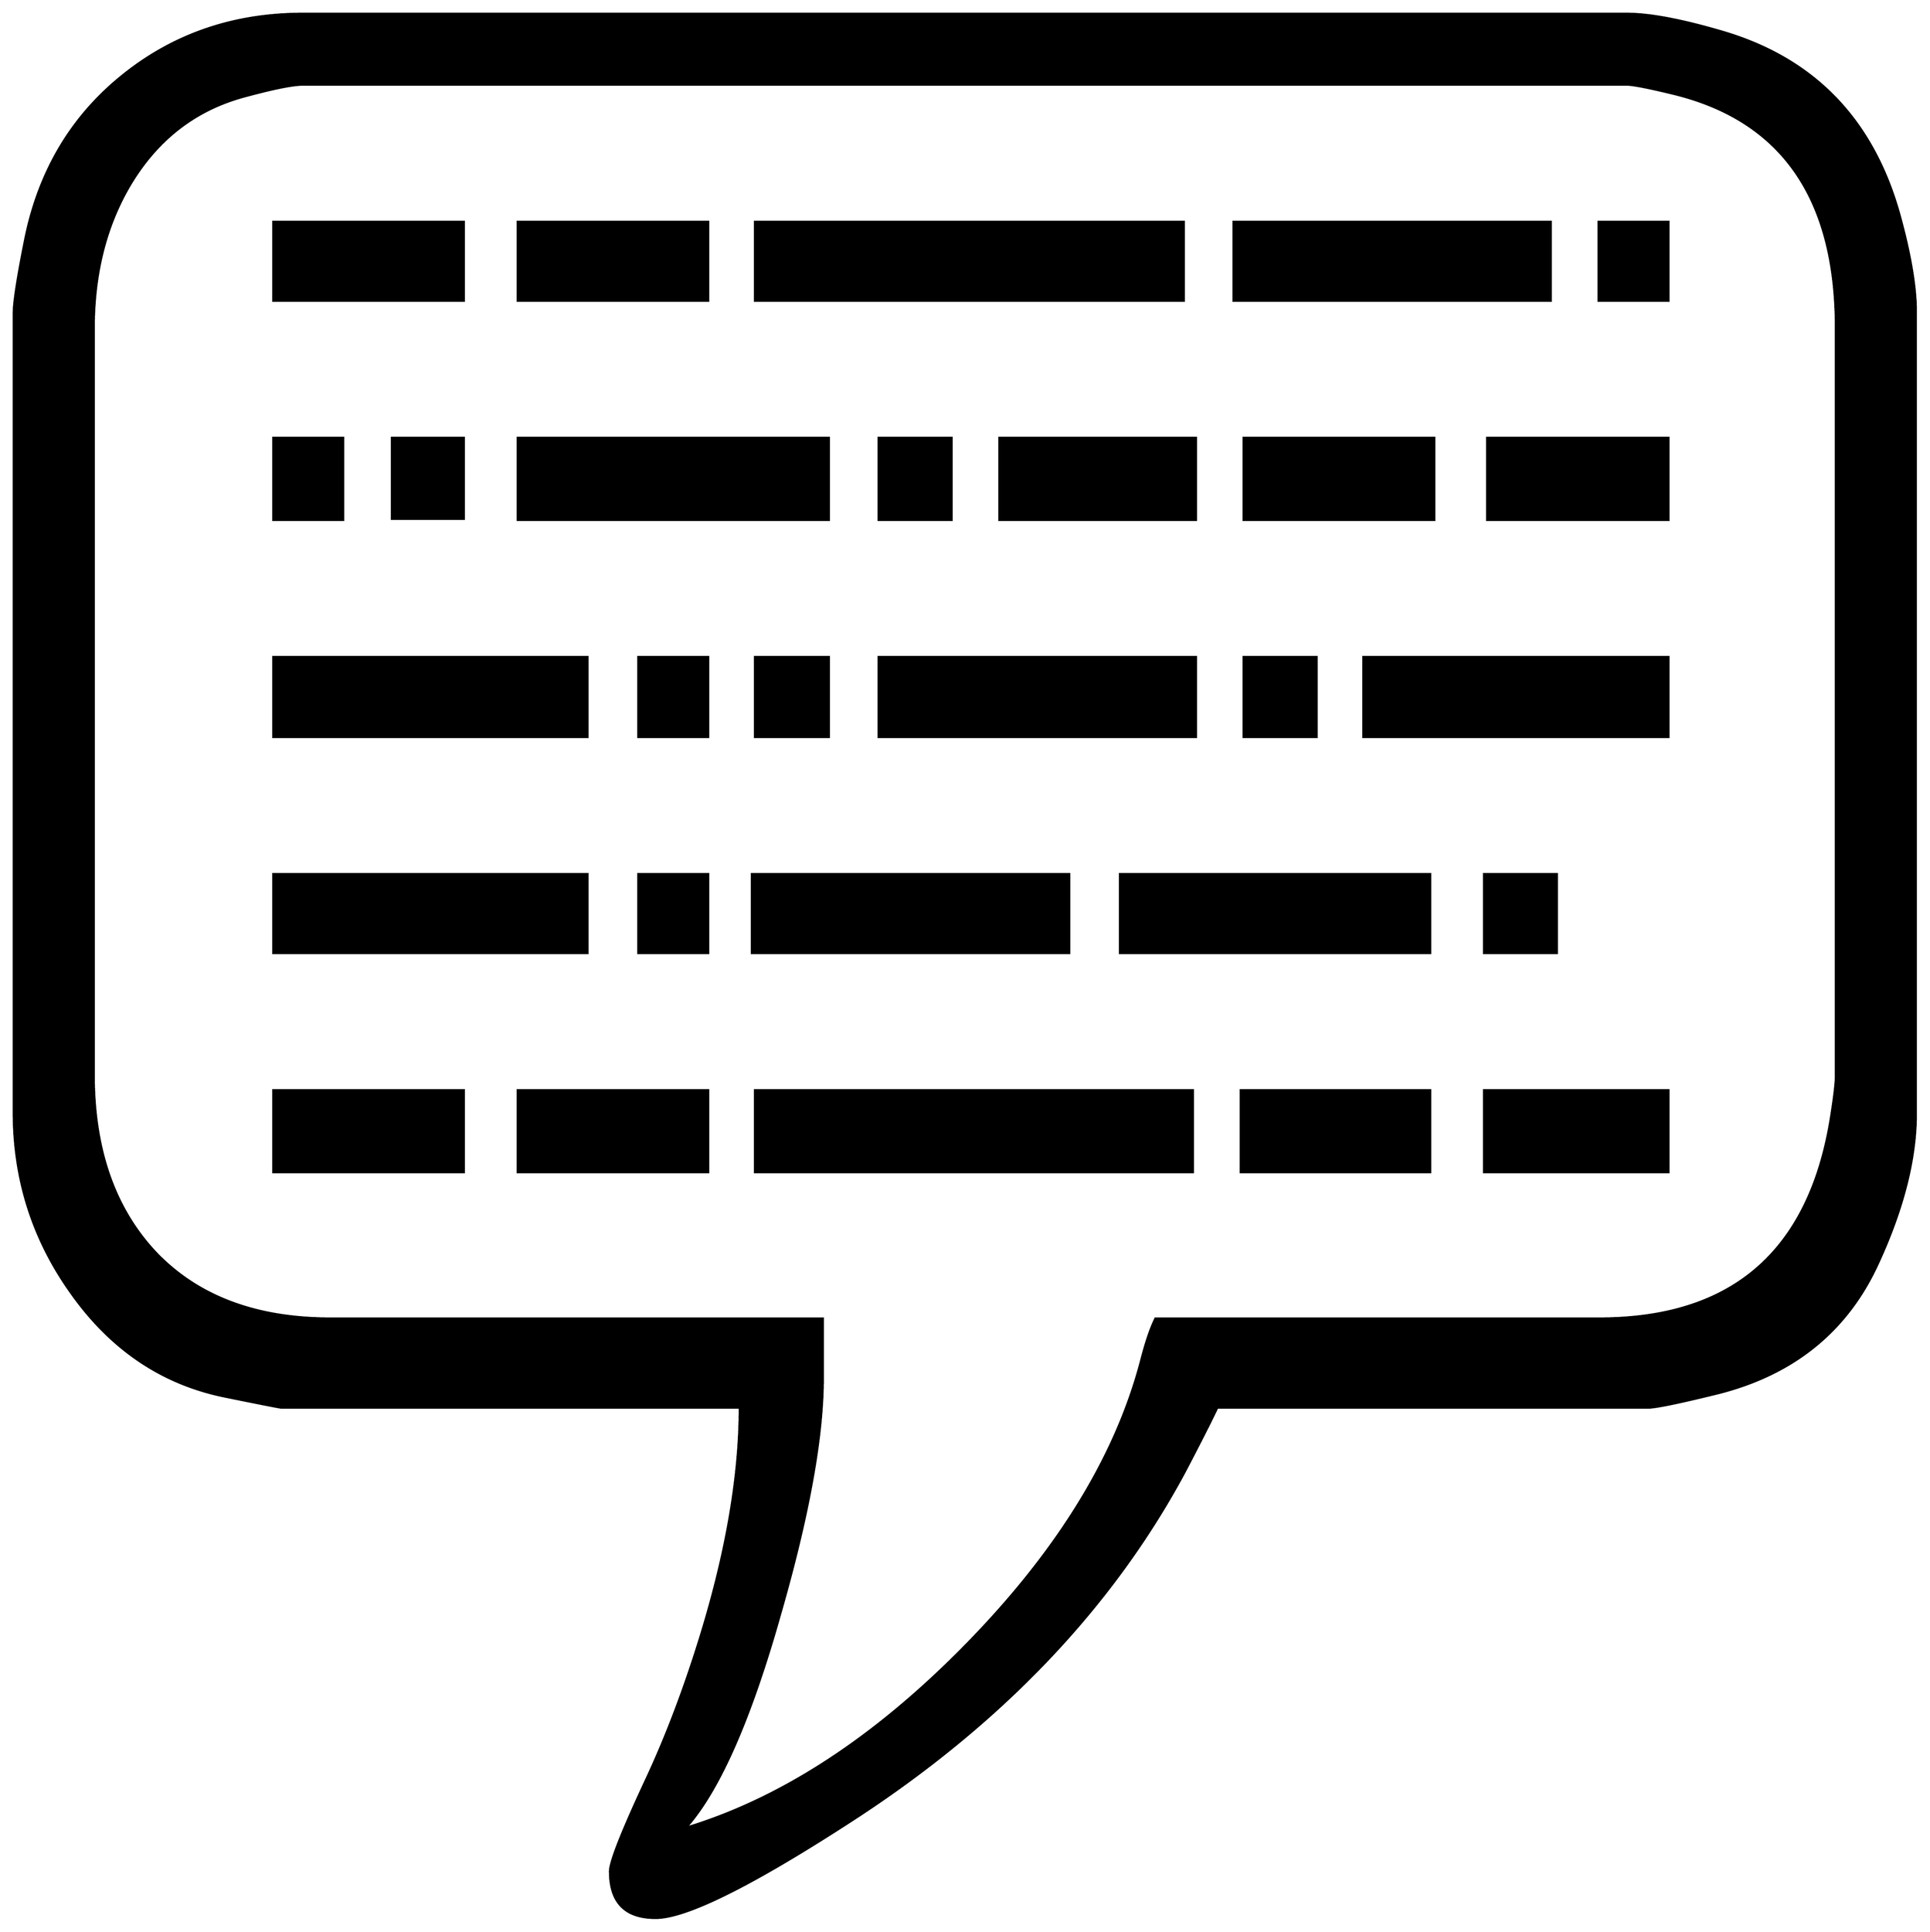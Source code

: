 


\begin{tikzpicture}[y=0.80pt, x=0.80pt, yscale=-1.0, xscale=1.0, inner sep=0pt, outer sep=0pt]
\begin{scope}[shift={(100.0,1711.0)},nonzero rule]
  \path[draw=.,fill=.,line width=1.600pt] (1958.0,-442.0) ..
    controls (1958.0,-397.333) and (1945.333,-347.667) ..
    (1920.0,-293.0) .. controls (1889.333,-227.0) and
    (1836.667,-184.667) .. (1762.0,-166.0) .. controls
    (1724.0,-156.667) and (1701.333,-152.0) .. (1694.0,-152.0) --
    (1269.0,-152.0) .. controls (1262.333,-138.0) and
    (1251.667,-117.0) .. (1237.0,-89.0) .. controls (1165.667,43.667)
    and (1057.667,157.333) .. (913.0,252.0) .. controls
    (811.667,318.0) and (745.667,351.0) .. (715.0,351.0) .. controls
    (685.0,351.0) and (670.0,335.667) .. (670.0,305.0) .. controls
    (670.0,295.667) and (682.0,265.333) .. (706.0,214.0) .. controls
    (724.667,174.0) and (741.667,129.667) .. (757.0,81.0) .. controls
    (784.333,-5.667) and (798.0,-83.333) .. (798.0,-152.0) --
    (346.0,-152.0) .. controls (344.667,-152.0) and (326.0,-155.667)
    .. (290.0,-163.0) .. controls (228.0,-175.667) and
    (177.333,-210.0) .. (138.0,-266.0) .. controls (100.667,-318.667)
    and (82.0,-377.667) .. (82.0,-443.0) -- (82.0,-1231.0) ..
    controls (82.0,-1241.667) and (85.667,-1265.333) .. (93.0,-1302.0)
    .. controls (106.333,-1369.333) and (138.0,-1423.333) ..
    (188.0,-1464.0) .. controls (238.667,-1505.333) and
    (298.333,-1526.0) .. (367.0,-1526.0) -- (1673.0,-1526.0) ..
    controls (1695.667,-1526.0) and (1727.333,-1520.0) ..
    (1768.0,-1508.0) .. controls (1858.0,-1481.333) and
    (1916.0,-1421.0) .. (1942.0,-1327.0) .. controls
    (1952.667,-1288.333) and (1958.0,-1256.667) .. (1958.0,-1232.0) --
    (1958.0,-442.0) -- cycle(1879.0,-479.0) -- (1879.0,-1217.0)
    .. controls (1879.0,-1344.333) and (1825.667,-1421.0) ..
    (1719.0,-1447.0) .. controls (1694.333,-1453.0) and
    (1679.0,-1456.0) .. (1673.0,-1456.0) -- (367.0,-1456.0) ..
    controls (357.0,-1456.0) and (337.333,-1452.0) ..
    (308.0,-1444.0) .. controls (260.0,-1430.667) and
    (222.667,-1401.333) .. (196.0,-1356.0) .. controls
    (172.667,-1316.0) and (161.0,-1269.333) .. (161.0,-1216.0) --
    (161.0,-480.0) .. controls (161.0,-406.667) and (181.333,-348.333)
    .. (222.0,-305.0) .. controls (263.333,-261.667) and
    (320.667,-240.0) .. (394.0,-240.0) -- (880.0,-240.0) --
    (880.0,-181.0) .. controls (880.0,-123.667) and (866.0,-46.333)
    .. (838.0,51.0) .. controls (808.667,155.0) and (777.667,225.333)
    .. (745.0,262.0) .. controls (839.667,233.333) and (932.0,173.0)
    .. (1022.0,81.0) .. controls (1112.0,-11.0) and
    (1169.333,-104.333) .. (1194.0,-199.0) .. controls
    (1198.667,-217.0) and (1203.333,-230.667) .. (1208.0,-240.0) --
    (1646.0,-240.0) .. controls (1776.667,-240.0) and
    (1852.667,-305.667) .. (1874.0,-437.0) .. controls
    (1877.333,-457.667) and (1879.0,-471.667) .. (1879.0,-479.0) --
    cycle(1714.0,-1243.0) -- (1645.0,-1243.0) --
    (1645.0,-1321.0) -- (1714.0,-1321.0) -- (1714.0,-1243.0) --
    cycle(1598.0,-1243.0) -- (1285.0,-1243.0) --
    (1285.0,-1321.0) -- (1598.0,-1321.0) -- (1598.0,-1243.0) --
    cycle(1714.0,-1027.0) -- (1535.0,-1027.0) --
    (1535.0,-1108.0) -- (1714.0,-1108.0) -- (1714.0,-1027.0) --
    cycle(1483.0,-1027.0) -- (1295.0,-1027.0) --
    (1295.0,-1108.0) -- (1483.0,-1108.0) -- (1483.0,-1027.0) --
    cycle(1714.0,-813.0) -- (1413.0,-813.0) -- (1413.0,-892.0)
    -- (1714.0,-892.0) -- (1714.0,-813.0) --
    cycle(1236.0,-1243.0) -- (813.0,-1243.0) -- (813.0,-1321.0)
    -- (1236.0,-1321.0) -- (1236.0,-1243.0) --
    cycle(1248.0,-1027.0) -- (1054.0,-1027.0) --
    (1054.0,-1108.0) -- (1248.0,-1108.0) -- (1248.0,-1027.0) --
    cycle(1604.0,-600.0) -- (1532.0,-600.0) -- (1532.0,-678.0)
    -- (1604.0,-678.0) -- (1604.0,-600.0) --
    cycle(1367.0,-813.0) -- (1295.0,-813.0) -- (1295.0,-892.0)
    -- (1367.0,-892.0) -- (1367.0,-813.0) --
    cycle(1714.0,-384.0) -- (1532.0,-384.0) -- (1532.0,-465.0)
    -- (1714.0,-465.0) -- (1714.0,-384.0) --
    cycle(1007.0,-1027.0) -- (935.0,-1027.0) -- (935.0,-1108.0)
    -- (1007.0,-1108.0) -- (1007.0,-1027.0) --
    cycle(1479.0,-600.0) -- (1173.0,-600.0) -- (1173.0,-678.0)
    -- (1479.0,-678.0) -- (1479.0,-600.0) --
    cycle(767.0,-1243.0) -- (579.0,-1243.0) -- (579.0,-1321.0)
    -- (767.0,-1321.0) -- (767.0,-1243.0) --
    cycle(1248.0,-813.0) -- (935.0,-813.0) -- (935.0,-892.0) --
    (1248.0,-892.0) -- (1248.0,-813.0) -- cycle(1479.0,-384.0)
    -- (1292.0,-384.0) -- (1292.0,-465.0) -- (1479.0,-465.0) --
    (1479.0,-384.0) -- cycle(886.0,-1027.0) -- (579.0,-1027.0)
    -- (579.0,-1108.0) -- (886.0,-1108.0) -- (886.0,-1027.0) --
    cycle(526.0,-1243.0) -- (338.0,-1243.0) -- (338.0,-1321.0)
    -- (526.0,-1321.0) -- (526.0,-1243.0) -- cycle(886.0,-813.0)
    -- (813.0,-813.0) -- (813.0,-892.0) -- (886.0,-892.0) --
    (886.0,-813.0) -- cycle(1123.0,-600.0) -- (810.0,-600.0) --
    (810.0,-678.0) -- (1123.0,-678.0) -- (1123.0,-600.0) --
    cycle(767.0,-813.0) -- (698.0,-813.0) -- (698.0,-892.0) --
    (767.0,-892.0) -- (767.0,-813.0) -- cycle(526.0,-1028.0) --
    (455.0,-1028.0) -- (455.0,-1108.0) -- (526.0,-1108.0) --
    (526.0,-1028.0) -- cycle(1245.0,-384.0) -- (813.0,-384.0) --
    (813.0,-465.0) -- (1245.0,-465.0) -- (1245.0,-384.0) --
    cycle(407.0,-1027.0) -- (338.0,-1027.0) -- (338.0,-1108.0)
    -- (407.0,-1108.0) -- (407.0,-1027.0) -- cycle(767.0,-600.0)
    -- (698.0,-600.0) -- (698.0,-678.0) -- (767.0,-678.0) --
    (767.0,-600.0) -- cycle(648.0,-813.0) -- (338.0,-813.0) --
    (338.0,-892.0) -- (648.0,-892.0) -- (648.0,-813.0) --
    cycle(648.0,-600.0) -- (338.0,-600.0) -- (338.0,-678.0) --
    (648.0,-678.0) -- (648.0,-600.0) -- cycle(767.0,-384.0) --
    (579.0,-384.0) -- (579.0,-465.0) -- (767.0,-465.0) --
    (767.0,-384.0) -- cycle(526.0,-384.0) -- (338.0,-384.0) --
    (338.0,-465.0) -- (526.0,-465.0) -- (526.0,-384.0) -- cycle;
\end{scope}

\end{tikzpicture}

